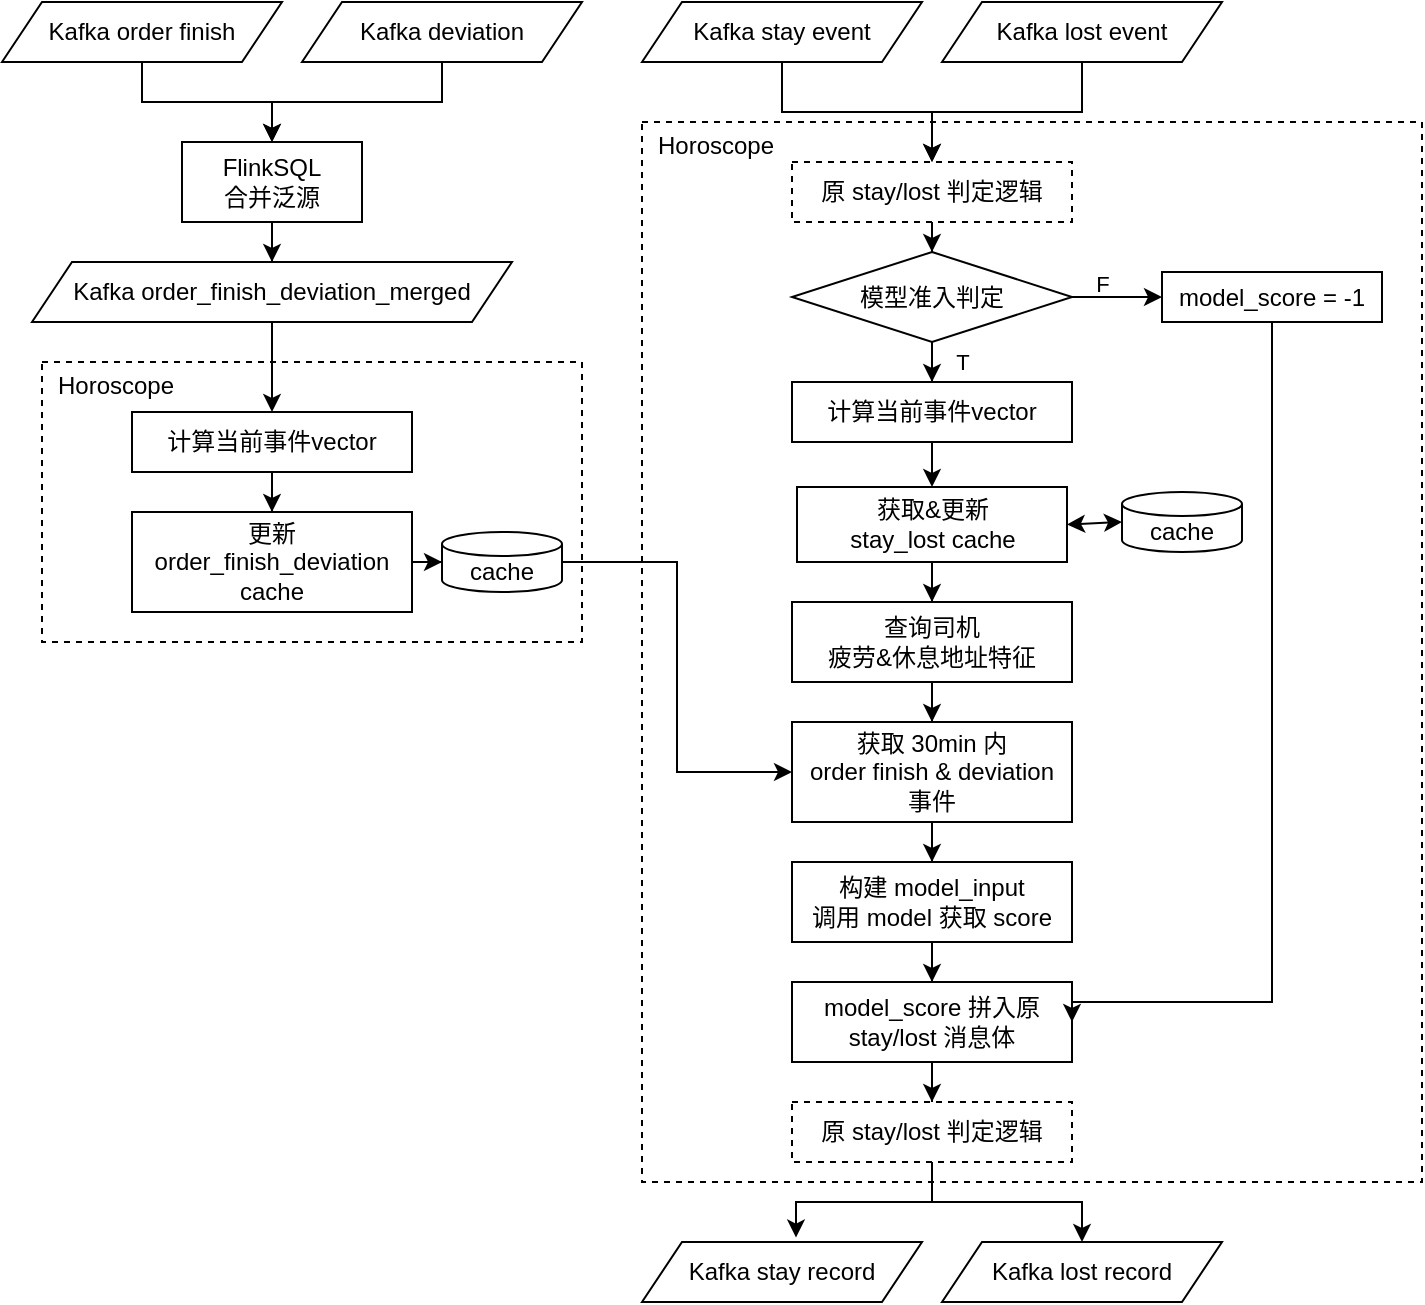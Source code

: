 <mxfile version="20.8.3" type="github">
  <diagram id="-cqAoxw0gFniNL42qwO6" name="第 1 页">
    <mxGraphModel dx="1195" dy="595" grid="1" gridSize="10" guides="1" tooltips="1" connect="1" arrows="1" fold="1" page="1" pageScale="1" pageWidth="827" pageHeight="1169" math="0" shadow="0">
      <root>
        <mxCell id="0" />
        <mxCell id="1" parent="0" />
        <mxCell id="Z6rENUYXtdgrrpRDWMGs-18" value="Horoscope" style="rounded=0;whiteSpace=wrap;html=1;dashed=1;align=left;horizontal=1;verticalAlign=top;spacingLeft=6;spacingTop=-2;fontColor=default;" vertex="1" parent="1">
          <mxGeometry x="350" y="130" width="390" height="530" as="geometry" />
        </mxCell>
        <mxCell id="Z6rENUYXtdgrrpRDWMGs-6" value="Horoscope" style="rounded=0;whiteSpace=wrap;html=1;dashed=1;align=left;horizontal=1;verticalAlign=top;spacingLeft=6;spacingTop=-2;" vertex="1" parent="1">
          <mxGeometry x="50" y="250" width="270" height="140" as="geometry" />
        </mxCell>
        <mxCell id="Z6rENUYXtdgrrpRDWMGs-4" style="edgeStyle=orthogonalEdgeStyle;rounded=0;orthogonalLoop=1;jettySize=auto;html=1;entryX=0.5;entryY=0;entryDx=0;entryDy=0;" edge="1" parent="1" source="Yr_SVXGNbOVtQMpUjmmr-1" target="Yr_SVXGNbOVtQMpUjmmr-6">
          <mxGeometry relative="1" as="geometry" />
        </mxCell>
        <mxCell id="Yr_SVXGNbOVtQMpUjmmr-1" value="Kafka order finish" style="shape=parallelogram;perimeter=parallelogramPerimeter;whiteSpace=wrap;html=1;fixedSize=1;" parent="1" vertex="1">
          <mxGeometry x="30" y="70" width="140" height="30" as="geometry" />
        </mxCell>
        <mxCell id="Z6rENUYXtdgrrpRDWMGs-47" style="edgeStyle=orthogonalEdgeStyle;rounded=0;orthogonalLoop=1;jettySize=auto;html=1;entryX=0.5;entryY=0;entryDx=0;entryDy=0;" edge="1" parent="1" source="Yr_SVXGNbOVtQMpUjmmr-6" target="Z6rENUYXtdgrrpRDWMGs-2">
          <mxGeometry relative="1" as="geometry" />
        </mxCell>
        <mxCell id="Yr_SVXGNbOVtQMpUjmmr-6" value="FlinkSQL&lt;br&gt;合并泛源" style="rounded=0;whiteSpace=wrap;html=1;" parent="1" vertex="1">
          <mxGeometry x="120" y="140" width="90" height="40" as="geometry" />
        </mxCell>
        <mxCell id="Z6rENUYXtdgrrpRDWMGs-3" style="edgeStyle=orthogonalEdgeStyle;rounded=0;orthogonalLoop=1;jettySize=auto;html=1;entryX=0.5;entryY=0;entryDx=0;entryDy=0;" edge="1" parent="1" source="Z6rENUYXtdgrrpRDWMGs-1" target="Yr_SVXGNbOVtQMpUjmmr-6">
          <mxGeometry relative="1" as="geometry" />
        </mxCell>
        <mxCell id="Z6rENUYXtdgrrpRDWMGs-1" value="Kafka deviation" style="shape=parallelogram;perimeter=parallelogramPerimeter;whiteSpace=wrap;html=1;fixedSize=1;" vertex="1" parent="1">
          <mxGeometry x="180" y="70" width="140" height="30" as="geometry" />
        </mxCell>
        <mxCell id="Z6rENUYXtdgrrpRDWMGs-58" style="edgeStyle=orthogonalEdgeStyle;rounded=0;orthogonalLoop=1;jettySize=auto;html=1;entryX=0.5;entryY=0;entryDx=0;entryDy=0;labelBackgroundColor=none;fontColor=default;" edge="1" parent="1" source="Z6rENUYXtdgrrpRDWMGs-2" target="Z6rENUYXtdgrrpRDWMGs-57">
          <mxGeometry relative="1" as="geometry" />
        </mxCell>
        <mxCell id="Z6rENUYXtdgrrpRDWMGs-2" value="Kafka order_finish_deviation_merged" style="shape=parallelogram;perimeter=parallelogramPerimeter;whiteSpace=wrap;html=1;fixedSize=1;" vertex="1" parent="1">
          <mxGeometry x="45" y="200" width="240" height="30" as="geometry" />
        </mxCell>
        <mxCell id="Z6rENUYXtdgrrpRDWMGs-13" style="edgeStyle=orthogonalEdgeStyle;rounded=0;orthogonalLoop=1;jettySize=auto;html=1;entryX=0;entryY=0.5;entryDx=0;entryDy=0;entryPerimeter=0;" edge="1" parent="1" source="Z6rENUYXtdgrrpRDWMGs-7" target="Z6rENUYXtdgrrpRDWMGs-8">
          <mxGeometry relative="1" as="geometry" />
        </mxCell>
        <mxCell id="Z6rENUYXtdgrrpRDWMGs-7" value="更新 &lt;br&gt;order_finish_deviation cache" style="rounded=0;whiteSpace=wrap;html=1;" vertex="1" parent="1">
          <mxGeometry x="95" y="325" width="140" height="50" as="geometry" />
        </mxCell>
        <mxCell id="Z6rENUYXtdgrrpRDWMGs-37" style="edgeStyle=orthogonalEdgeStyle;rounded=0;orthogonalLoop=1;jettySize=auto;html=1;entryX=0;entryY=0.5;entryDx=0;entryDy=0;" edge="1" parent="1" source="Z6rENUYXtdgrrpRDWMGs-8" target="Z6rENUYXtdgrrpRDWMGs-35">
          <mxGeometry relative="1" as="geometry" />
        </mxCell>
        <mxCell id="Z6rENUYXtdgrrpRDWMGs-8" value="cache" style="shape=cylinder3;whiteSpace=wrap;html=1;boundedLbl=1;backgroundOutline=1;size=6;" vertex="1" parent="1">
          <mxGeometry x="250" y="335" width="60" height="30" as="geometry" />
        </mxCell>
        <mxCell id="Z6rENUYXtdgrrpRDWMGs-22" style="edgeStyle=orthogonalEdgeStyle;rounded=0;orthogonalLoop=1;jettySize=auto;html=1;entryX=0.5;entryY=0;entryDx=0;entryDy=0;" edge="1" parent="1" source="Z6rENUYXtdgrrpRDWMGs-15" target="Z6rENUYXtdgrrpRDWMGs-20">
          <mxGeometry relative="1" as="geometry" />
        </mxCell>
        <mxCell id="Z6rENUYXtdgrrpRDWMGs-15" value="Kafka stay event" style="shape=parallelogram;perimeter=parallelogramPerimeter;whiteSpace=wrap;html=1;fixedSize=1;" vertex="1" parent="1">
          <mxGeometry x="350" y="70" width="140" height="30" as="geometry" />
        </mxCell>
        <mxCell id="Z6rENUYXtdgrrpRDWMGs-21" style="edgeStyle=orthogonalEdgeStyle;rounded=0;orthogonalLoop=1;jettySize=auto;html=1;entryX=0.5;entryY=0;entryDx=0;entryDy=0;" edge="1" parent="1" source="Z6rENUYXtdgrrpRDWMGs-17" target="Z6rENUYXtdgrrpRDWMGs-20">
          <mxGeometry relative="1" as="geometry" />
        </mxCell>
        <mxCell id="Z6rENUYXtdgrrpRDWMGs-17" value="Kafka lost event" style="shape=parallelogram;perimeter=parallelogramPerimeter;whiteSpace=wrap;html=1;fixedSize=1;" vertex="1" parent="1">
          <mxGeometry x="500" y="70" width="140" height="30" as="geometry" />
        </mxCell>
        <mxCell id="Z6rENUYXtdgrrpRDWMGs-25" style="edgeStyle=orthogonalEdgeStyle;rounded=0;orthogonalLoop=1;jettySize=auto;html=1;entryX=0.5;entryY=0;entryDx=0;entryDy=0;" edge="1" parent="1" source="Z6rENUYXtdgrrpRDWMGs-20" target="Z6rENUYXtdgrrpRDWMGs-24">
          <mxGeometry relative="1" as="geometry" />
        </mxCell>
        <mxCell id="Z6rENUYXtdgrrpRDWMGs-20" value="原 stay/lost 判定逻辑" style="rounded=0;whiteSpace=wrap;html=1;dashed=1;" vertex="1" parent="1">
          <mxGeometry x="425" y="150" width="140" height="30" as="geometry" />
        </mxCell>
        <mxCell id="Z6rENUYXtdgrrpRDWMGs-31" style="edgeStyle=orthogonalEdgeStyle;rounded=0;orthogonalLoop=1;jettySize=auto;html=1;entryX=0.5;entryY=0;entryDx=0;entryDy=0;" edge="1" parent="1" source="Z6rENUYXtdgrrpRDWMGs-23" target="Z6rENUYXtdgrrpRDWMGs-27">
          <mxGeometry relative="1" as="geometry" />
        </mxCell>
        <mxCell id="Z6rENUYXtdgrrpRDWMGs-23" value="计算当前事件vector" style="rounded=0;whiteSpace=wrap;html=1;" vertex="1" parent="1">
          <mxGeometry x="425" y="260" width="140" height="30" as="geometry" />
        </mxCell>
        <mxCell id="Z6rENUYXtdgrrpRDWMGs-26" value="T" style="edgeStyle=orthogonalEdgeStyle;rounded=0;orthogonalLoop=1;jettySize=auto;html=1;entryX=0.5;entryY=0;entryDx=0;entryDy=0;labelBackgroundColor=none;" edge="1" parent="1" source="Z6rENUYXtdgrrpRDWMGs-24" target="Z6rENUYXtdgrrpRDWMGs-23">
          <mxGeometry x="0.0" y="-15" relative="1" as="geometry">
            <mxPoint as="offset" />
          </mxGeometry>
        </mxCell>
        <mxCell id="Z6rENUYXtdgrrpRDWMGs-52" value="F" style="edgeStyle=orthogonalEdgeStyle;rounded=0;orthogonalLoop=1;jettySize=auto;html=1;entryX=0;entryY=0.5;entryDx=0;entryDy=0;labelBackgroundColor=none;" edge="1" parent="1" source="Z6rENUYXtdgrrpRDWMGs-24" target="Z6rENUYXtdgrrpRDWMGs-51">
          <mxGeometry x="-0.333" y="8" relative="1" as="geometry">
            <mxPoint y="1" as="offset" />
          </mxGeometry>
        </mxCell>
        <mxCell id="Z6rENUYXtdgrrpRDWMGs-24" value="模型准入判定" style="rhombus;whiteSpace=wrap;html=1;strokeColor=default;" vertex="1" parent="1">
          <mxGeometry x="425" y="195" width="140" height="45" as="geometry" />
        </mxCell>
        <mxCell id="Z6rENUYXtdgrrpRDWMGs-34" style="edgeStyle=orthogonalEdgeStyle;rounded=0;orthogonalLoop=1;jettySize=auto;html=1;entryX=0.5;entryY=0;entryDx=0;entryDy=0;" edge="1" parent="1" source="Z6rENUYXtdgrrpRDWMGs-27" target="Z6rENUYXtdgrrpRDWMGs-33">
          <mxGeometry relative="1" as="geometry" />
        </mxCell>
        <mxCell id="Z6rENUYXtdgrrpRDWMGs-27" value="获取&amp;amp;更新 &lt;br&gt;stay_lost cache" style="rounded=0;whiteSpace=wrap;html=1;" vertex="1" parent="1">
          <mxGeometry x="427.5" y="312.5" width="135" height="37.5" as="geometry" />
        </mxCell>
        <mxCell id="Z6rENUYXtdgrrpRDWMGs-28" value="cache" style="shape=cylinder3;whiteSpace=wrap;html=1;boundedLbl=1;backgroundOutline=1;size=6;" vertex="1" parent="1">
          <mxGeometry x="590" y="315" width="60" height="30" as="geometry" />
        </mxCell>
        <mxCell id="Z6rENUYXtdgrrpRDWMGs-32" value="" style="endArrow=classic;startArrow=classic;html=1;rounded=0;entryX=0;entryY=0.5;entryDx=0;entryDy=0;entryPerimeter=0;exitX=1;exitY=0.5;exitDx=0;exitDy=0;" edge="1" parent="1" source="Z6rENUYXtdgrrpRDWMGs-27" target="Z6rENUYXtdgrrpRDWMGs-28">
          <mxGeometry width="50" height="50" relative="1" as="geometry">
            <mxPoint x="530" y="410" as="sourcePoint" />
            <mxPoint x="580" y="360" as="targetPoint" />
          </mxGeometry>
        </mxCell>
        <mxCell id="Z6rENUYXtdgrrpRDWMGs-38" style="edgeStyle=orthogonalEdgeStyle;rounded=0;orthogonalLoop=1;jettySize=auto;html=1;entryX=0.5;entryY=0;entryDx=0;entryDy=0;" edge="1" parent="1" source="Z6rENUYXtdgrrpRDWMGs-33" target="Z6rENUYXtdgrrpRDWMGs-35">
          <mxGeometry relative="1" as="geometry" />
        </mxCell>
        <mxCell id="Z6rENUYXtdgrrpRDWMGs-33" value="查询司机 &lt;br&gt;疲劳&amp;amp;休息地址特征" style="rounded=0;whiteSpace=wrap;html=1;" vertex="1" parent="1">
          <mxGeometry x="425" y="370" width="140" height="40" as="geometry" />
        </mxCell>
        <mxCell id="Z6rENUYXtdgrrpRDWMGs-40" style="edgeStyle=orthogonalEdgeStyle;rounded=0;orthogonalLoop=1;jettySize=auto;html=1;entryX=0.5;entryY=0;entryDx=0;entryDy=0;" edge="1" parent="1" source="Z6rENUYXtdgrrpRDWMGs-35" target="Z6rENUYXtdgrrpRDWMGs-39">
          <mxGeometry relative="1" as="geometry" />
        </mxCell>
        <mxCell id="Z6rENUYXtdgrrpRDWMGs-35" value="获取 30min 内&lt;br&gt;order finish &amp;amp; deviation&lt;br&gt;事件" style="rounded=0;whiteSpace=wrap;html=1;" vertex="1" parent="1">
          <mxGeometry x="425" y="430" width="140" height="50" as="geometry" />
        </mxCell>
        <mxCell id="Z6rENUYXtdgrrpRDWMGs-54" style="edgeStyle=orthogonalEdgeStyle;rounded=0;orthogonalLoop=1;jettySize=auto;html=1;entryX=0.5;entryY=0;entryDx=0;entryDy=0;" edge="1" parent="1" source="Z6rENUYXtdgrrpRDWMGs-39" target="Z6rENUYXtdgrrpRDWMGs-48">
          <mxGeometry relative="1" as="geometry" />
        </mxCell>
        <mxCell id="Z6rENUYXtdgrrpRDWMGs-39" value="构建 model_input&lt;br&gt;调用 model 获取 score" style="rounded=0;whiteSpace=wrap;html=1;" vertex="1" parent="1">
          <mxGeometry x="425" y="500" width="140" height="40" as="geometry" />
        </mxCell>
        <mxCell id="Z6rENUYXtdgrrpRDWMGs-45" style="edgeStyle=orthogonalEdgeStyle;rounded=0;orthogonalLoop=1;jettySize=auto;html=1;entryX=0.55;entryY=-0.074;entryDx=0;entryDy=0;entryPerimeter=0;" edge="1" parent="1" source="Z6rENUYXtdgrrpRDWMGs-41" target="Z6rENUYXtdgrrpRDWMGs-43">
          <mxGeometry relative="1" as="geometry" />
        </mxCell>
        <mxCell id="Z6rENUYXtdgrrpRDWMGs-46" style="edgeStyle=orthogonalEdgeStyle;rounded=0;orthogonalLoop=1;jettySize=auto;html=1;entryX=0.5;entryY=0;entryDx=0;entryDy=0;" edge="1" parent="1" source="Z6rENUYXtdgrrpRDWMGs-41" target="Z6rENUYXtdgrrpRDWMGs-44">
          <mxGeometry relative="1" as="geometry" />
        </mxCell>
        <mxCell id="Z6rENUYXtdgrrpRDWMGs-41" value="原 stay/lost 判定逻辑" style="rounded=0;whiteSpace=wrap;html=1;dashed=1;" vertex="1" parent="1">
          <mxGeometry x="425" y="620" width="140" height="30" as="geometry" />
        </mxCell>
        <mxCell id="Z6rENUYXtdgrrpRDWMGs-43" value="Kafka stay record" style="shape=parallelogram;perimeter=parallelogramPerimeter;whiteSpace=wrap;html=1;fixedSize=1;" vertex="1" parent="1">
          <mxGeometry x="350" y="690" width="140" height="30" as="geometry" />
        </mxCell>
        <mxCell id="Z6rENUYXtdgrrpRDWMGs-44" value="Kafka lost record" style="shape=parallelogram;perimeter=parallelogramPerimeter;whiteSpace=wrap;html=1;fixedSize=1;" vertex="1" parent="1">
          <mxGeometry x="500" y="690" width="140" height="30" as="geometry" />
        </mxCell>
        <mxCell id="Z6rENUYXtdgrrpRDWMGs-55" style="edgeStyle=orthogonalEdgeStyle;rounded=0;orthogonalLoop=1;jettySize=auto;html=1;entryX=0.5;entryY=0;entryDx=0;entryDy=0;" edge="1" parent="1" source="Z6rENUYXtdgrrpRDWMGs-48" target="Z6rENUYXtdgrrpRDWMGs-41">
          <mxGeometry relative="1" as="geometry" />
        </mxCell>
        <mxCell id="Z6rENUYXtdgrrpRDWMGs-48" value="model_score 拼入原 stay/lost 消息体" style="rounded=0;whiteSpace=wrap;html=1;" vertex="1" parent="1">
          <mxGeometry x="425" y="560" width="140" height="40" as="geometry" />
        </mxCell>
        <mxCell id="Z6rENUYXtdgrrpRDWMGs-53" style="edgeStyle=orthogonalEdgeStyle;rounded=0;orthogonalLoop=1;jettySize=auto;html=1;entryX=1;entryY=0.5;entryDx=0;entryDy=0;" edge="1" parent="1" source="Z6rENUYXtdgrrpRDWMGs-51" target="Z6rENUYXtdgrrpRDWMGs-48">
          <mxGeometry relative="1" as="geometry">
            <Array as="points">
              <mxPoint x="665" y="570" />
            </Array>
          </mxGeometry>
        </mxCell>
        <mxCell id="Z6rENUYXtdgrrpRDWMGs-51" value="model_score = -1" style="rounded=0;whiteSpace=wrap;html=1;" vertex="1" parent="1">
          <mxGeometry x="610" y="205" width="110" height="25" as="geometry" />
        </mxCell>
        <mxCell id="Z6rENUYXtdgrrpRDWMGs-59" style="edgeStyle=orthogonalEdgeStyle;rounded=0;orthogonalLoop=1;jettySize=auto;html=1;entryX=0.5;entryY=0;entryDx=0;entryDy=0;labelBackgroundColor=none;fontColor=default;" edge="1" parent="1" source="Z6rENUYXtdgrrpRDWMGs-57" target="Z6rENUYXtdgrrpRDWMGs-7">
          <mxGeometry relative="1" as="geometry" />
        </mxCell>
        <mxCell id="Z6rENUYXtdgrrpRDWMGs-57" value="计算当前事件vector" style="rounded=0;whiteSpace=wrap;html=1;" vertex="1" parent="1">
          <mxGeometry x="95" y="275" width="140" height="30" as="geometry" />
        </mxCell>
      </root>
    </mxGraphModel>
  </diagram>
</mxfile>
